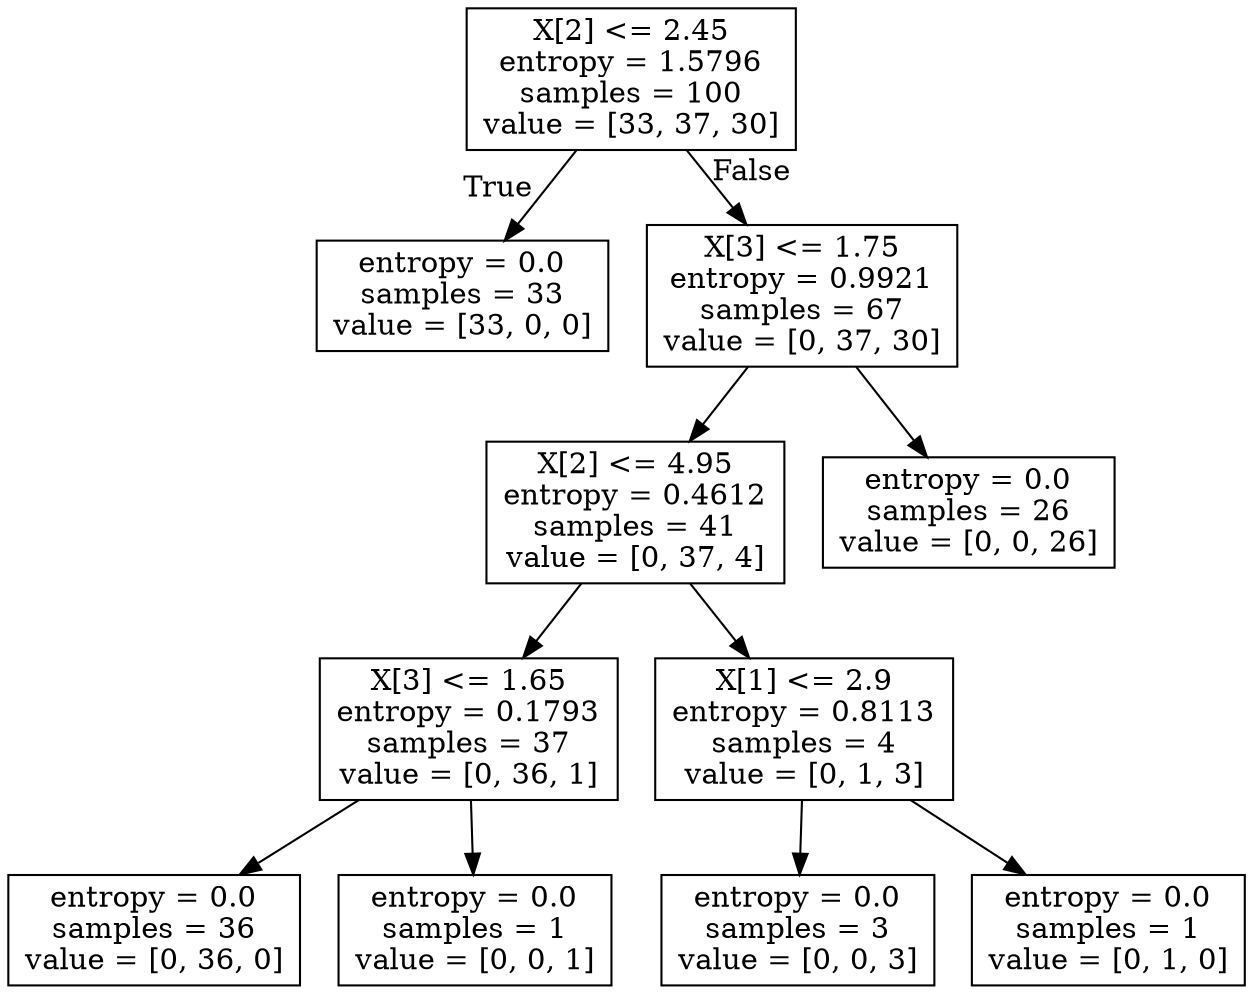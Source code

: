 digraph Tree {
node [shape=box] ;
0 [label="X[2] <= 2.45\nentropy = 1.5796\nsamples = 100\nvalue = [33, 37, 30]"] ;
1 [label="entropy = 0.0\nsamples = 33\nvalue = [33, 0, 0]"] ;
0 -> 1 [labeldistance=2.5, labelangle=45, headlabel="True"] ;
2 [label="X[3] <= 1.75\nentropy = 0.9921\nsamples = 67\nvalue = [0, 37, 30]"] ;
0 -> 2 [labeldistance=2.5, labelangle=-45, headlabel="False"] ;
3 [label="X[2] <= 4.95\nentropy = 0.4612\nsamples = 41\nvalue = [0, 37, 4]"] ;
2 -> 3 ;
4 [label="X[3] <= 1.65\nentropy = 0.1793\nsamples = 37\nvalue = [0, 36, 1]"] ;
3 -> 4 ;
5 [label="entropy = 0.0\nsamples = 36\nvalue = [0, 36, 0]"] ;
4 -> 5 ;
6 [label="entropy = 0.0\nsamples = 1\nvalue = [0, 0, 1]"] ;
4 -> 6 ;
7 [label="X[1] <= 2.9\nentropy = 0.8113\nsamples = 4\nvalue = [0, 1, 3]"] ;
3 -> 7 ;
8 [label="entropy = 0.0\nsamples = 3\nvalue = [0, 0, 3]"] ;
7 -> 8 ;
9 [label="entropy = 0.0\nsamples = 1\nvalue = [0, 1, 0]"] ;
7 -> 9 ;
10 [label="entropy = 0.0\nsamples = 26\nvalue = [0, 0, 26]"] ;
2 -> 10 ;
}